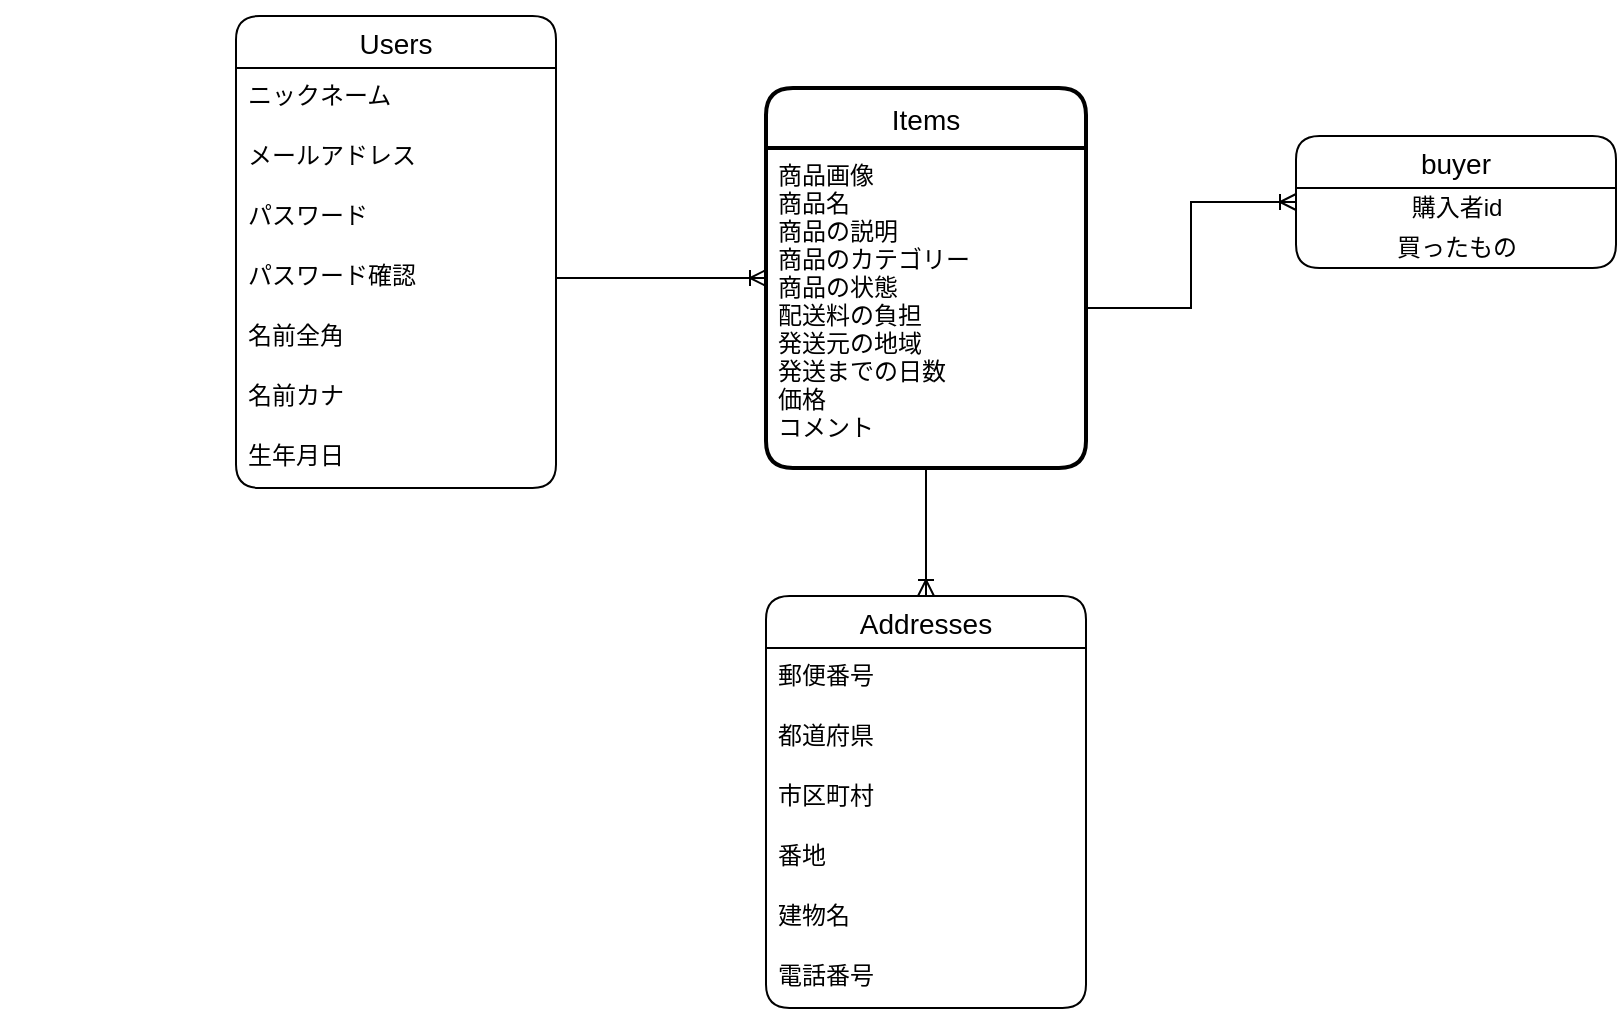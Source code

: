 <mxfile>
    <diagram id="kpjowc6TA_0vA_i5xiVF" name="ページ1">
        <mxGraphModel dx="640" dy="622" grid="1" gridSize="10" guides="1" tooltips="1" connect="1" arrows="1" fold="1" page="1" pageScale="1" pageWidth="1169" pageHeight="827" math="0" shadow="0">
            <root>
                <mxCell id="0"/>
                <mxCell id="1" parent="0"/>
                <mxCell id="58" style="edgeStyle=orthogonalEdgeStyle;orthogonalLoop=1;jettySize=auto;html=1;exitX=1;exitY=1;exitDx=0;exitDy=0;" edge="1" parent="1">
                    <mxGeometry relative="1" as="geometry">
                        <mxPoint x="210" y="90" as="targetPoint"/>
                        <mxPoint x="210" y="90" as="sourcePoint"/>
                    </mxGeometry>
                </mxCell>
                <mxCell id="49" value="buyer" style="swimlane;fontStyle=0;childLayout=stackLayout;horizontal=1;startSize=26;horizontalStack=0;resizeParent=1;resizeParentMax=0;resizeLast=0;collapsible=1;marginBottom=0;align=center;fontSize=14;rounded=1;" vertex="1" parent="1">
                    <mxGeometry x="850" y="100" width="160" height="66" as="geometry"/>
                </mxCell>
                <mxCell id="107" value="購入者id" style="text;html=1;align=center;verticalAlign=middle;resizable=0;points=[];autosize=1;" vertex="1" parent="49">
                    <mxGeometry y="26" width="160" height="20" as="geometry"/>
                </mxCell>
                <mxCell id="111" value="買ったもの" style="text;html=1;align=center;verticalAlign=middle;resizable=0;points=[];autosize=1;" vertex="1" parent="49">
                    <mxGeometry y="46" width="160" height="20" as="geometry"/>
                </mxCell>
                <mxCell id="64" value="Addresses" style="swimlane;fontStyle=0;childLayout=stackLayout;horizontal=1;startSize=26;horizontalStack=0;resizeParent=1;resizeParentMax=0;resizeLast=0;collapsible=1;marginBottom=0;align=center;fontSize=14;rounded=1;" vertex="1" parent="1">
                    <mxGeometry x="585" y="330" width="160" height="206" as="geometry"/>
                </mxCell>
                <mxCell id="68" value="郵便番号" style="text;strokeColor=none;fillColor=none;spacingLeft=4;spacingRight=4;overflow=hidden;rotatable=0;points=[[0,0.5],[1,0.5]];portConstraint=eastwest;fontSize=12;rounded=1;" vertex="1" parent="64">
                    <mxGeometry y="26" width="160" height="30" as="geometry"/>
                </mxCell>
                <mxCell id="69" value="都道府県" style="text;strokeColor=none;fillColor=none;spacingLeft=4;spacingRight=4;overflow=hidden;rotatable=0;points=[[0,0.5],[1,0.5]];portConstraint=eastwest;fontSize=12;rounded=1;" vertex="1" parent="64">
                    <mxGeometry y="56" width="160" height="30" as="geometry"/>
                </mxCell>
                <mxCell id="70" value="市区町村" style="text;strokeColor=none;fillColor=none;spacingLeft=4;spacingRight=4;overflow=hidden;rotatable=0;points=[[0,0.5],[1,0.5]];portConstraint=eastwest;fontSize=12;rounded=1;" vertex="1" parent="64">
                    <mxGeometry y="86" width="160" height="30" as="geometry"/>
                </mxCell>
                <mxCell id="71" value="番地" style="text;strokeColor=none;fillColor=none;spacingLeft=4;spacingRight=4;overflow=hidden;rotatable=0;points=[[0,0.5],[1,0.5]];portConstraint=eastwest;fontSize=12;rounded=1;" vertex="1" parent="64">
                    <mxGeometry y="116" width="160" height="30" as="geometry"/>
                </mxCell>
                <mxCell id="72" value="建物名" style="text;strokeColor=none;fillColor=none;spacingLeft=4;spacingRight=4;overflow=hidden;rotatable=0;points=[[0,0.5],[1,0.5]];portConstraint=eastwest;fontSize=12;rounded=1;" vertex="1" parent="64">
                    <mxGeometry y="146" width="160" height="30" as="geometry"/>
                </mxCell>
                <mxCell id="73" value="電話番号" style="text;strokeColor=none;fillColor=none;spacingLeft=4;spacingRight=4;overflow=hidden;rotatable=0;points=[[0,0.5],[1,0.5]];portConstraint=eastwest;fontSize=12;rounded=1;" vertex="1" parent="64">
                    <mxGeometry y="176" width="160" height="30" as="geometry"/>
                </mxCell>
                <mxCell id="74" value="Users" style="swimlane;fontStyle=0;childLayout=stackLayout;horizontal=1;startSize=26;horizontalStack=0;resizeParent=1;resizeParentMax=0;resizeLast=0;collapsible=1;marginBottom=0;align=center;fontSize=14;rounded=1;" vertex="1" parent="1">
                    <mxGeometry x="320" y="40" width="160" height="236" as="geometry"/>
                </mxCell>
                <mxCell id="75" value="ニックネーム" style="text;strokeColor=none;fillColor=none;spacingLeft=4;spacingRight=4;overflow=hidden;rotatable=0;points=[[0,0.5],[1,0.5]];portConstraint=eastwest;fontSize=12;rounded=1;" vertex="1" parent="74">
                    <mxGeometry y="26" width="160" height="30" as="geometry"/>
                </mxCell>
                <mxCell id="76" value="メールアドレス" style="text;strokeColor=none;fillColor=none;spacingLeft=4;spacingRight=4;overflow=hidden;rotatable=0;points=[[0,0.5],[1,0.5]];portConstraint=eastwest;fontSize=12;rounded=1;" vertex="1" parent="74">
                    <mxGeometry y="56" width="160" height="30" as="geometry"/>
                </mxCell>
                <mxCell id="77" value="パスワード" style="text;strokeColor=none;fillColor=none;spacingLeft=4;spacingRight=4;overflow=hidden;rotatable=0;points=[[0,0.5],[1,0.5]];portConstraint=eastwest;fontSize=12;rounded=1;" vertex="1" parent="74">
                    <mxGeometry y="86" width="160" height="30" as="geometry"/>
                </mxCell>
                <mxCell id="78" value="パスワード確認" style="text;strokeColor=none;fillColor=none;spacingLeft=4;spacingRight=4;overflow=hidden;rotatable=0;points=[[0,0.5],[1,0.5]];portConstraint=eastwest;fontSize=12;rounded=1;" vertex="1" parent="74">
                    <mxGeometry y="116" width="160" height="30" as="geometry"/>
                </mxCell>
                <mxCell id="80" value="名前全角" style="text;strokeColor=none;fillColor=none;spacingLeft=4;spacingRight=4;overflow=hidden;rotatable=0;points=[[0,0.5],[1,0.5]];portConstraint=eastwest;fontSize=12;rounded=1;" vertex="1" parent="74">
                    <mxGeometry y="146" width="160" height="30" as="geometry"/>
                </mxCell>
                <mxCell id="81" value="名前カナ" style="text;strokeColor=none;fillColor=none;spacingLeft=4;spacingRight=4;overflow=hidden;rotatable=0;points=[[0,0.5],[1,0.5]];portConstraint=eastwest;fontSize=12;rounded=1;" vertex="1" parent="74">
                    <mxGeometry y="176" width="160" height="30" as="geometry"/>
                </mxCell>
                <mxCell id="82" value="生年月日" style="text;strokeColor=none;fillColor=none;spacingLeft=4;spacingRight=4;overflow=hidden;rotatable=0;points=[[0,0.5],[1,0.5]];portConstraint=eastwest;fontSize=12;rounded=1;" vertex="1" parent="74">
                    <mxGeometry y="206" width="160" height="30" as="geometry"/>
                </mxCell>
                <mxCell id="87" style="edgeStyle=elbowEdgeStyle;orthogonalLoop=1;jettySize=auto;elbow=vertical;html=1;exitX=0.5;exitY=0;exitDx=0;exitDy=0;" edge="1" parent="1" source="74" target="74">
                    <mxGeometry relative="1" as="geometry"/>
                </mxCell>
                <mxCell id="99" value="Items" style="swimlane;childLayout=stackLayout;horizontal=1;startSize=30;horizontalStack=0;rounded=1;fontSize=14;fontStyle=0;strokeWidth=2;resizeParent=0;resizeLast=1;shadow=0;dashed=0;align=center;" vertex="1" parent="1">
                    <mxGeometry x="585" y="76" width="160" height="190" as="geometry"/>
                </mxCell>
                <mxCell id="100" value="商品画像&#10;商品名&#10;商品の説明&#10;商品のカテゴリー&#10;商品の状態&#10;配送料の負担&#10;発送元の地域&#10;発送までの日数&#10;価格&#10;コメント&#10;" style="align=left;strokeColor=none;fillColor=none;spacingLeft=4;fontSize=12;verticalAlign=top;resizable=0;rotatable=0;part=1;" vertex="1" parent="99">
                    <mxGeometry y="30" width="160" height="160" as="geometry"/>
                </mxCell>
                <mxCell id="104" style="edgeStyle=orthogonalEdgeStyle;rounded=0;orthogonalLoop=1;jettySize=auto;html=1;exitX=1;exitY=0.5;exitDx=0;exitDy=0;entryX=0;entryY=0.5;entryDx=0;entryDy=0;endArrow=ERoneToMany;endFill=0;" edge="1" parent="1" source="78" target="99">
                    <mxGeometry relative="1" as="geometry"/>
                </mxCell>
                <mxCell id="105" style="edgeStyle=orthogonalEdgeStyle;rounded=0;orthogonalLoop=1;jettySize=auto;html=1;exitX=1;exitY=0.5;exitDx=0;exitDy=0;entryX=0;entryY=0.5;entryDx=0;entryDy=0;endArrow=ERoneToMany;endFill=0;" edge="1" parent="1" source="100" target="49">
                    <mxGeometry relative="1" as="geometry"/>
                </mxCell>
                <mxCell id="106" style="edgeStyle=orthogonalEdgeStyle;rounded=0;orthogonalLoop=1;jettySize=auto;html=1;exitX=0.5;exitY=1;exitDx=0;exitDy=0;entryX=0.5;entryY=0;entryDx=0;entryDy=0;endArrow=ERoneToMany;endFill=0;" edge="1" parent="1" source="100" target="64">
                    <mxGeometry relative="1" as="geometry"/>
                </mxCell>
            </root>
        </mxGraphModel>
    </diagram>
</mxfile>